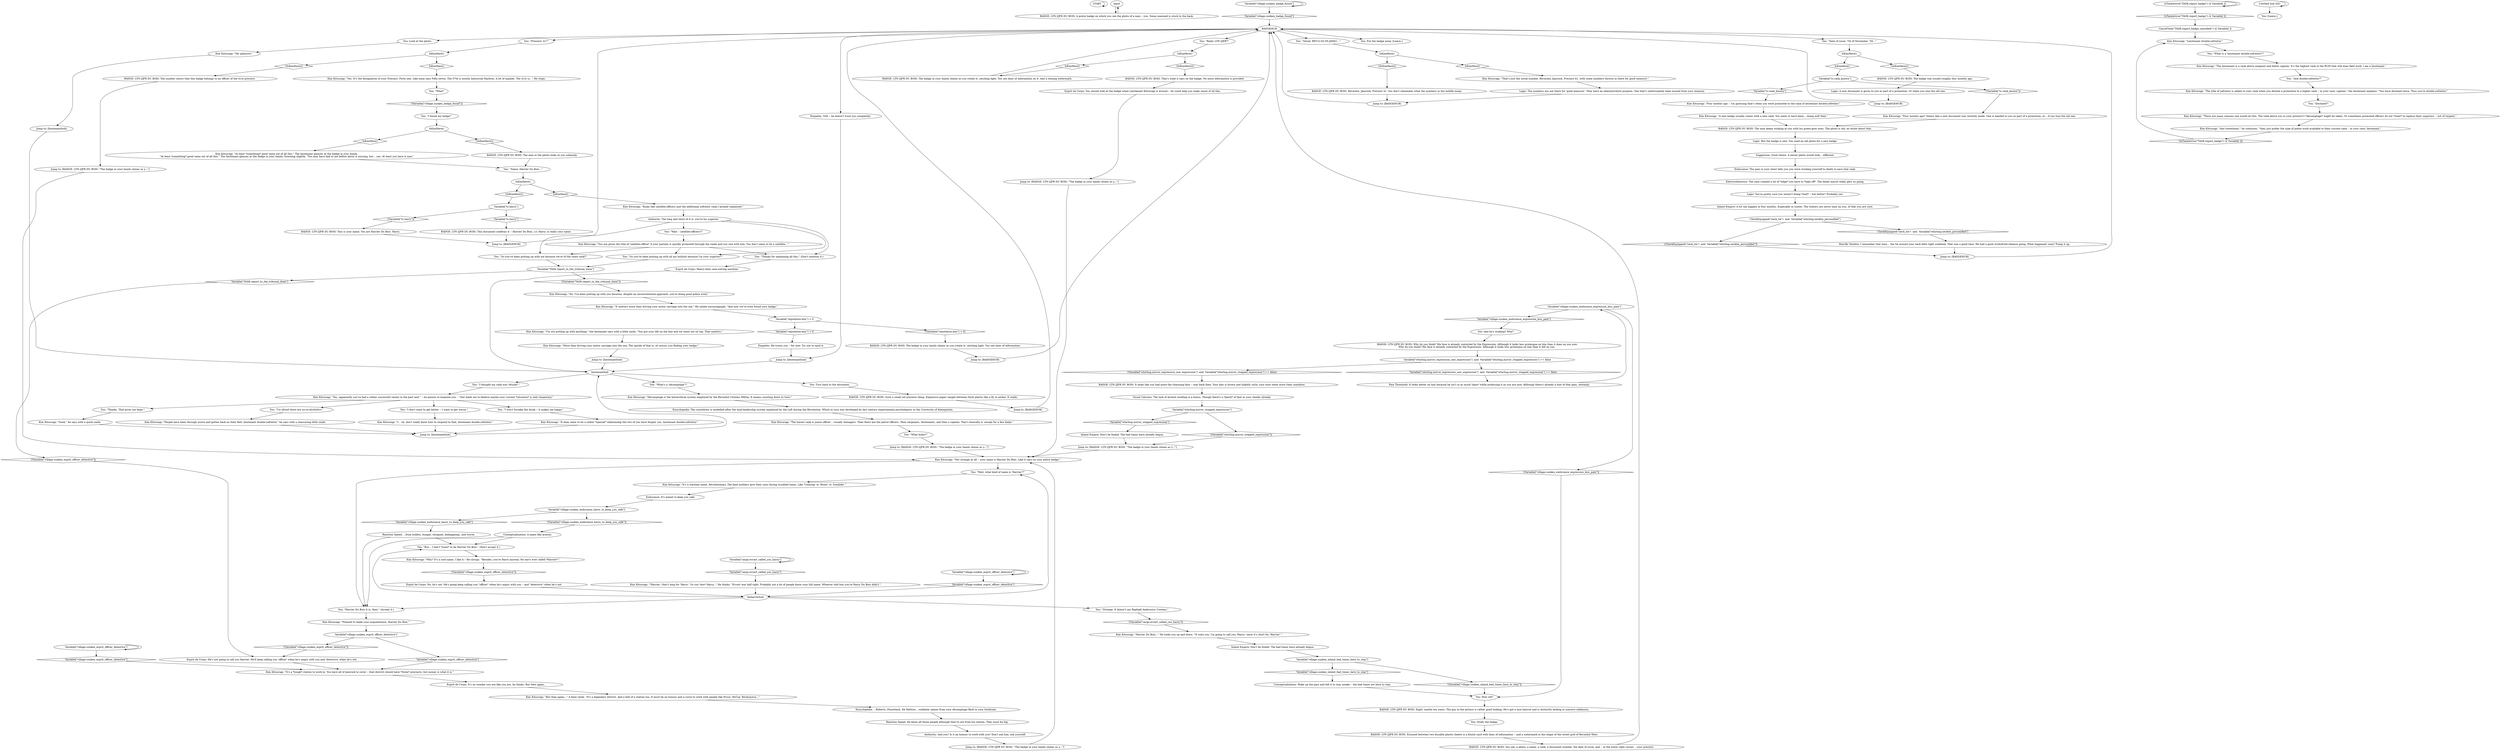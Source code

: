 # INVENTORY / BADGE
# Your lost badge.
# ==================================================
digraph G {
	  0 [label="START"];
	  1 [label="input"];
	  2 [label="Variable[\"village.sunken_badge_found\"]"];
	  3 [label="Variable[\"village.sunken_badge_found\"]", shape=diamond];
	  4 [label="!(Variable[\"village.sunken_badge_found\"])", shape=diamond];
	  5 [label="Kim Kitsuragi: \"It's a *tough* station to work in. You have all of Jamrock to cover -- that district should have *three* precincts, but money is what it is.\""];
	  6 [label="BADGE: LTN-2JFR DU BOIS: The badge in your hands shines as you rotate it, catching light. You see lines of information:"];
	  7 [label="Empathy: Still -- he doesn't trust you completely."];
	  8 [label="You: \"Name: Harrier Du Bois...\""];
	  9 [label="IsTaskActive(\"TASK.report_badge\")--[[ Variable[ ]]"];
	  10 [label="IsTaskActive(\"TASK.report_badge\")--[[ Variable[ ]]", shape=diamond];
	  11 [label="!(IsTaskActive(\"TASK.report_badge\")--[[ Variable[ ]])", shape=diamond];
	  12 [label="Esprit de Corps: Heavy-duty case-solving machine."];
	  13 [label="Kim Kitsuragi: \"My pleasure.\""];
	  14 [label="BADGE: LTN-2JFR DU BOIS: The man keeps winking at you with his green-grey eyes. The photo is old, no doubt about that."];
	  15 [label="Endurance: The pain in your chest tells you you were working yourself to death to earn that rank."];
	  16 [label="You: How old?"];
	  17 [label="Jump to: [BADGE: LTN-2JFR DU BOIS: \"The badge in your hands shines as y...\"]"];
	  18 [label="Kim Kitsuragi: \"Kinks like satellite-officers and the additional yefreitor rank I already explained.\""];
	  19 [label="Variable[\"cargo.evrart_called_you_harry\"]"];
	  20 [label="Variable[\"cargo.evrart_called_you_harry\"]", shape=diamond];
	  21 [label="!(Variable[\"cargo.evrart_called_you_harry\"])", shape=diamond];
	  22 [label="Kim Kitsuragi: \"Not strange at all -- your name is Harrier Du Bois. Like it says on your police badge.\""];
	  23 [label="BADGE: LTN-2JFR DU BOIS: The badge in your hands shines as you rotate it, catching light. You see lines of information on it. And a shining watermark."];
	  24 [label="Kim Kitsuragi: \"Lieutenant double-yefreitor.\""];
	  25 [label="Untitled hub (02)"];
	  26 [label="You: Study the badge."];
	  27 [label="You: And he's winking? Why?"];
	  28 [label="Inland Empire: Don't be fooled. The bad times have already begun."];
	  29 [label="Variable[\"village.sunken_esprit_officer_detective\"]"];
	  30 [label="Variable[\"village.sunken_esprit_officer_detective\"]", shape=diamond];
	  31 [label="!(Variable[\"village.sunken_esprit_officer_detective\"])", shape=diamond];
	  32 [label="Variable[\"village.sunken_esprit_officer_detective\"]"];
	  33 [label="Variable[\"village.sunken_esprit_officer_detective\"]", shape=diamond];
	  34 [label="!(Variable[\"village.sunken_esprit_officer_detective\"])", shape=diamond];
	  35 [label="Kim Kitsuragi: \"I'm not putting up with anything,\" the lieutenant says with a little smile. \"You put your life on the line and we came out on top. That matters.\""];
	  36 [label="BADGE: LTN-2JFR DU BOIS: This document confirms it -- Harrier Du Bois, i.e. Harry, is really your name."];
	  37 [label="You: \"Serial: REV12-62-05-JAM41...\""];
	  38 [label="You: Turn back to the document."];
	  39 [label="Jump to: [lieutenanthub]"];
	  40 [label="Visual Calculus: The lack of alcohol swelling is a bonus. Though there's a *pinch* of that in your cheeks already."];
	  41 [label="theharrerhub"];
	  42 [label="Kim Kitsuragi: \"It's a wartime name. Revolutionary. The kind mothers give their sons during troubled times. Like 'Undying' or 'Boxer' or 'Ironhide'.\""];
	  43 [label="Kim Kitsuragi: \"That's just the serial number. Revachol, Jamrock, Precinct 41, with some numbers thrown in there for good measure.\""];
	  44 [label="Jump to: [BADGE: LTN-2JFR DU BOIS: \"The badge in your hands shines as y...\"]"];
	  45 [label="Kim Kitsuragi: \"Yes, apparently you've had a rather successful career in the past and,\" -- he pauses to examine you -- \"this leads me to believe maybe your current *situation* is only temporary.\""];
	  46 [label="Variable[\"village.sunken_endurance_harry_to_keep_you_safe\"]"];
	  47 [label="Variable[\"village.sunken_endurance_harry_to_keep_you_safe\"]", shape=diamond];
	  48 [label="!(Variable[\"village.sunken_endurance_harry_to_keep_you_safe\"])", shape=diamond];
	  49 [label="Reaction Speed: ...from bullets, hunger, shrapnel, kidnappings, and worse."];
	  50 [label="Kim Kitsuragi: \"And sometimes,\" he continues, \"they just prefer the type of police work available to their current rank -- in your case, lieutenant.\""];
	  51 [label="Jump to: [BADGE: LTN-2JFR DU BOIS: \"The badge in your hands shines as y...\"]"];
	  52 [label="Jump to: [BADGEHUB]"];
	  53 [label="You: \"I thought my rank was *drunk*.\""];
	  54 [label="You: \"Harrier Du Bois it is, then.\" (Accept it.)"];
	  55 [label="CancelTask(\"TASK.report_badge_cancelled\")--[[ Variable[ ]]"];
	  56 [label="Jump to: [BADGEHUB]"];
	  57 [label="Horrific Necktie: I remember that time... the tie around your neck feels tight suddenly. That was a good time. We had a good work/drink balance going. What happened, man? Pump it up."];
	  58 [label="Conceptualization: Wake up the past and tell it to stay awake -- the bad times are here to stay."];
	  59 [label="You: \"Declined?\""];
	  60 [label="Jump to: [lieutenanthub]"];
	  61 [label="You: \"So you've been putting up with all my bullshit because I'm your superior?\""];
	  62 [label="Kim Kitsuragi: \"More than driving your motor carriage into the sea. The upside of that is, of course, you finding your badge.\""];
	  63 [label="BADGEHUB"];
	  64 [label="You: \"Rank: LTN-2JFR?\""];
	  65 [label="Kim Kitsuragi: \"Good,\" he says with a quick smile."];
	  66 [label="Kim Kitsuragi: \"Décomptage is the hierarchical system employed by the Revachol Citizens Militia. It means counting down to twos.\""];
	  67 [label="Kim Kitsuragi: \"Pleased to make your acquaintance, Harrier Du Bois.\""];
	  68 [label="Logic: But the badge is new. You used an old photo for a new badge."];
	  69 [label="Kim Kitsuragi: \"Four months ago? Seems like a new document was recently made. One is handed to you as part of a promotion, or... if you lose the old one."];
	  70 [label="You: \"I found my badge!\""];
	  71 [label="BADGE: LTN-2JFR DU BOIS: That's what it says on the badge. No more information is provided."];
	  72 [label="Kim Kitsuragi: \"Yes. It's the designation of your Precinct. Forty-one. Like mine says Fifty-seven. The 57th is mostly Industrial Harbour. A lot of asphalt. The 41st is...\" He stops."];
	  73 [label="You: \"Thanks. That gives me hope.\""];
	  74 [label="Kim Kitsuragi: \"A new badge usually comes with a new rank. You seem to have been... doing well then.\""];
	  75 [label="You: \"What kinks?\""];
	  76 [label="Jump to: [lieutenanthub]"];
	  77 [label="IsKimHere()"];
	  78 [label="IsKimHere()", shape=diamond];
	  79 [label="!(IsKimHere())", shape=diamond];
	  80 [label="Variable[\"tc.harry\"]"];
	  81 [label="Variable[\"tc.harry\"]", shape=diamond];
	  82 [label="!(Variable[\"tc.harry\"])", shape=diamond];
	  83 [label="Jump to: [BADGEHUB]"];
	  84 [label="Inland Empire: A lot can happen in four months. Especially in winter. The winters are never easy on you, of that you are sure."];
	  85 [label="Kim Kitsuragi: \"People have been through worse and gotten back on their feet, lieutenant double-yefreitor,\" he says with a reassuring little smile."];
	  86 [label="Kim Kitsuragi: \"I... uh, don't really know how to respond to that, lieutenant double-yefreitor.\""];
	  87 [label="BADGE: LTN-2JFR DU BOIS: Why do you think? His face is already contorted by the Expression. Although it looks less grotesque on him than it does on you now.\nWhy do you think? His face is already contorted by the Expression. Although it looks less grotesque on him than it did on you. "];
	  88 [label="Kim Kitsuragi: \"The lieutenant is a rank above sergeant and below captain. It's the highest rank in the RCM that still does field work. I am a lieutenant.\""];
	  89 [label="Encyclopedia: The countdown is modelled after the dual-leadership system employed by the Left during the Revolution. Which in turn was developed by last century experimental psychologists in the University of Koenigstein."];
	  90 [label="You: \"Wait -- satellite-officers?\""];
	  91 [label="Logic: The numbers are not there for 'good measure'. They have an administrative purpose. One that's unfortunately been erased from your memory."];
	  92 [label="You: \"Strange. It doesn't say Raphaël Ambrosius Costeau.\""];
	  93 [label="Jump to: [BADGE: LTN-2JFR DU BOIS: \"The badge in your hands shines as y...\"]"];
	  94 [label="You: \"What's a 'décomptage'?\""];
	  95 [label="Jump to: [BADGEHUB]"];
	  96 [label="Authority: The long and short of it is: you're his superior."];
	  97 [label="Logic: You're pretty sure you weren't doing *well* -- but better? Probably yes."];
	  98 [label="Esprit de Corps: He's not going to call you Harrier. He'll keep calling you 'officer' when he's angry with you and 'detective' when he's not."];
	  99 [label="Kim Kitsuragi: \"Harrier Du Bois...\" He looks you up and down. \"It suits you. I'm going to call you 'Harry,' since it's short for 'Harrier'.\""];
	  100 [label="You: \"I don't want to get better -- I want to get worse.\""];
	  101 [label="Kim Kitsuragi: \"Why? It's a cool name. I like it.\" He shrugs. \"Besides, you're Harry anyway. No one's ever called *Harrier*.\""];
	  102 [label="Electrochemistry: The case created a lot of *edge* you have to *take off*. The death march really gets us going."];
	  103 [label="CheckEquipped(\"neck_tie\")  and  Variable[\"whirling.necktie_personified\"]"];
	  104 [label="CheckEquipped(\"neck_tie\")  and  Variable[\"whirling.necktie_personified\"]", shape=diamond];
	  105 [label="!(CheckEquipped(\"neck_tie\")  and  Variable[\"whirling.necktie_personified\"])", shape=diamond];
	  106 [label="Esprit de Corps: It's no wonder you are like you are, he thinks. But then again..."];
	  107 [label="Encyclopedia: ...Roberts, Feuerbach, De Mettrie... suddenly names from your décomptage flash in your forebrain."];
	  108 [label="Esprit de Corps: No, he's not. He's going keep calling you \"officer\" when he's angry with you -- and \"detective\" when he's not."];
	  109 [label="Jump to: [BADGE: LTN-2JFR DU BOIS: \"The badge in your hands shines as y...\"]"];
	  110 [label="You: Put the badge away. [Leave.]"];
	  111 [label="Conceptualization: A name like armour."];
	  112 [label="Variable[\"tc.rank_known\"]"];
	  113 [label="Variable[\"tc.rank_known\"]", shape=diamond];
	  114 [label="!(Variable[\"tc.rank_known\"])", shape=diamond];
	  115 [label="Jump to: [BADGEHUB]"];
	  116 [label="BADGE: LTN-2JFR DU BOIS: The man in the photo looks at you solemnly."];
	  117 [label="You: \"Thanks for explaining all this.\" (Don't mention it.)"];
	  118 [label="BADGE: LTN-2JFR DU BOIS: Encased between two durable plastic sheets is a bluish card with lines of information -- and a watermark in the shape of the street grid of Revachol West."];
	  119 [label="You: \"Wait, what kind of name is 'Harrier'?\""];
	  120 [label="Logic: A new document is given to you as part of a promotion. Or when you lose the old one."];
	  121 [label="Kim Kitsuragi: \"There are many reasons one would do this. The rank above you in your precinct's *décomptage* might be taken. Or sometimes promoted officers do not *want* to replace their superiors -- out of respect.\""];
	  122 [label="Kim Kitsuragi: \"The lowest rank is junior officer -- usually teenagers. Then there are the patrol officers. Then sergeants, lieutenants, and then a captain. That's basically it, except for a few kinks.\""];
	  123 [label="Jump to: [BADGEHUB]"];
	  124 [label="IsKimHere()"];
	  125 [label="IsKimHere()", shape=diamond];
	  126 [label="!(IsKimHere())", shape=diamond];
	  127 [label="You: \"Precinct: 41?\""];
	  128 [label="IsKimHere()"];
	  129 [label="IsKimHere()", shape=diamond];
	  130 [label="!(IsKimHere())", shape=diamond];
	  131 [label="BADGE: LTN-2JFR DU BOIS: Such a small yet precious thing. Expensive paper caught between thick plastic like a fly in amber. It reads:"];
	  132 [label="Suggestion: Good choice. A newer photo would look... different."];
	  133 [label="Kim Kitsuragi: \"But then again...\" A faint smile. \"It's a legendary district. And a hell of a station too. It must be an honour and a curse to work with people like Pryce, McCoy, Berdyayeva...\""];
	  134 [label="Kim Kitsuragi: \"At least *something* good came out of all this.\" The lieutenant glances at the badge in your hands.\n\"At least *something* good came out of all this.\" The lieutenant glances at the badge in your hands, frowning slightly. \"You may have lied to me before about it missing, but... yes. At least you have it now.\""];
	  135 [label="Variable[\"village.sunken_endurance_expression_less_pain\"]"];
	  136 [label="Variable[\"village.sunken_endurance_expression_less_pain\"]", shape=diamond];
	  137 [label="!(Variable[\"village.sunken_endurance_expression_less_pain\"])", shape=diamond];
	  138 [label="Variable[\"village.sunken_inland_bad_times_here_to_stay\"]"];
	  139 [label="Variable[\"village.sunken_inland_bad_times_here_to_stay\"]", shape=diamond];
	  140 [label="!(Variable[\"village.sunken_inland_bad_times_here_to_stay\"])", shape=diamond];
	  141 [label="Kim Kitsuragi: \"You are given the title of 'satellite-officer' if your partner is quickly promoted through the ranks and you rise with him. You don't seem to be a satellite...\""];
	  142 [label="Kim Kitsuragi: \"'Harrier,' that's long for 'Harry'. So you *are* Harry...\" He thinks. \"Evrart was half right. Probably not a lot of people know your full name. Whoever told him you're Harry Du Bois didn't.\""];
	  143 [label="You: \"I'm afraid there are no ex-alcoholics.\""];
	  144 [label="Kim Kitsuragi: \"It does seem to be a rather *special* relationship the two of you have forged, yes, lieutenant double-yefreitor.\""];
	  145 [label="You: \"But... I don't *want* to be Harrier Du Bois.\" (Don't accept it.)"];
	  146 [label="BADGE: LTN-2JFR DU BOIS: A police badge on which you see the photo of a man -- you. Some seaweed is stuck to the back."];
	  147 [label="You: [Leave.]"];
	  148 [label="BADGE: LTN-2JFR DU BOIS: You see: a photo, a name, a rank, a document number, the date of issue, and -- in the lower right corner -- your precinct."];
	  149 [label="Pain Threshold: It looks better on him because he isn't in as much *pain* while producing it as you are now. Although there's already a hint of that pain, certainly."];
	  150 [label="Endurance: It's meant to keep you safe."];
	  151 [label="You: \"What is a 'lieutenant double-yefreitor?'\""];
	  152 [label="You: \"So you've been putting up with me because we're of the same rank?\""];
	  153 [label="Jump to: [lieutenanthub]"];
	  154 [label="BADGE: LTN-2JFR DU BOIS: This is your name. You are Harrier Du Bois. Harry."];
	  155 [label="Esprit de Corps: You should look at the badge when Lieutenant Kitsuragi is around -- he could help you make sense of all this."];
	  156 [label="BADGE: LTN-2JFR DU BOIS: The number shows that this badge belongs to an officer of the 41st precinct."];
	  157 [label="IsKimHere()"];
	  158 [label="IsKimHere()", shape=diamond];
	  159 [label="!(IsKimHere())", shape=diamond];
	  160 [label="lieutenanthub"];
	  161 [label="You: \"I won't forsake the drink -- it makes me happy.\""];
	  162 [label="Variable[\"reputation.kim\"] > 0"];
	  163 [label="Variable[\"reputation.kim\"] > 0", shape=diamond];
	  164 [label="!(Variable[\"reputation.kim\"] > 0)", shape=diamond];
	  165 [label="You: \"What?"];
	  166 [label="Reaction Speed: He knew all those people although they're not from his station. They must be big."];
	  167 [label="BADGE: LTN-2JFR DU BOIS: Eight, maybe ten years. The guy in the picture is rather good looking. He's got a nice haircut and is distinctly lacking in massive sideburns."];
	  168 [label="Variable[\"village.sunken_esprit_officer_detective\"]"];
	  169 [label="Variable[\"village.sunken_esprit_officer_detective\"]", shape=diamond];
	  170 [label="!(Variable[\"village.sunken_esprit_officer_detective\"])", shape=diamond];
	  171 [label="Variable[\"TASK.report_to_the_tribunal_done\"]"];
	  172 [label="Variable[\"TASK.report_to_the_tribunal_done\"]", shape=diamond];
	  173 [label="!(Variable[\"TASK.report_to_the_tribunal_done\"])", shape=diamond];
	  174 [label="Kim Kitsuragi: \"It matters more than driving your motor carriage into the sea.\" He smiles encouragingly. \"And now we've even found your badge.\""];
	  175 [label="BADGE: LTN-2JFR DU BOIS: Revachol, Jamrock, Precinct 41. You don't remember what the numbers in the middle mean."];
	  176 [label="Variable[\"whirling.mirror_stopped_expression\"]"];
	  177 [label="Variable[\"whirling.mirror_stopped_expression\"]", shape=diamond];
	  178 [label="!(Variable[\"whirling.mirror_stopped_expression\"])", shape=diamond];
	  179 [label="Inland Empire: Don't be fooled. The bad times have already begun."];
	  180 [label="Empathy: He trusts you -- for now. Try not to spoil it."];
	  181 [label="You: \"And double-yefreitor?\""];
	  182 [label="Kim Kitsuragi: \"No. I've been putting up with you because, despite an unconventional approach, you're doing good police work.\""];
	  183 [label="Kim Kitsuragi: \"Four months ago -- I'm guessing that's when you were promoted to the rank of lieutenant double-yefreitor.\""];
	  184 [label="Authority: And you? Is it an honour to work with you? Don't ask him, ask yourself."];
	  185 [label="IsKimHere()"];
	  186 [label="IsKimHere()", shape=diamond];
	  187 [label="!(IsKimHere())", shape=diamond];
	  188 [label="Kim Kitsuragi: \"The title of yefreitor is added to your rank when you decline a promotion to a higher rank -- in your case, captain,\" the lieutenant explains. \"You have declined twice. Thus you're double-yefreitor.\""];
	  189 [label="You: Look at the photo."];
	  190 [label="You: \"Date of issue: 7th of November, '50...\""];
	  191 [label="IsKimHere()"];
	  192 [label="IsKimHere()", shape=diamond];
	  193 [label="!(IsKimHere())", shape=diamond];
	  194 [label="Variable[\"whirling.mirror_expression_saw_expression\"]  and  Variable[\"whirling.mirror_stopped_expression\"] == false"];
	  195 [label="Variable[\"whirling.mirror_expression_saw_expression\"]  and  Variable[\"whirling.mirror_stopped_expression\"] == false", shape=diamond];
	  196 [label="!(Variable[\"whirling.mirror_expression_saw_expression\"]  and  Variable[\"whirling.mirror_stopped_expression\"] == false)", shape=diamond];
	  197 [label="BADGE: LTN-2JFR DU BOIS: It looks like you had quite the charming face -- way back then. Your hair is brown and slightly curly, your eyes seem more clear somehow."];
	  198 [label="BADGE: LTN-2JFR DU BOIS: The badge was issued roughly four months ago."];
	  0 -> 0
	  1 -> 146
	  2 -> 2
	  2 -> 3
	  3 -> 63
	  4 -> 70
	  5 -> 106
	  6 -> 56
	  7 -> 76
	  8 -> 191
	  9 -> 9
	  9 -> 10
	  10 -> 55
	  11 -> 24
	  12 -> 160
	  13 -> 60
	  14 -> 68
	  15 -> 102
	  16 -> 167
	  17 -> 22
	  18 -> 96
	  19 -> 19
	  19 -> 20
	  20 -> 142
	  21 -> 99
	  22 -> 54
	  22 -> 119
	  23 -> 63
	  24 -> 151
	  25 -> 25
	  25 -> 147
	  26 -> 118
	  27 -> 87
	  28 -> 138
	  29 -> 29
	  29 -> 30
	  30 -> 41
	  31 -> 108
	  32 -> 32
	  32 -> 33
	  33 -> 5
	  34 -> 98
	  35 -> 62
	  36 -> 83
	  37 -> 157
	  38 -> 131
	  39 -> 160
	  40 -> 176
	  41 -> 145
	  41 -> 92
	  41 -> 54
	  41 -> 119
	  42 -> 150
	  43 -> 91
	  44 -> 22
	  45 -> 73
	  45 -> 161
	  45 -> 100
	  45 -> 143
	  46 -> 48
	  46 -> 47
	  47 -> 49
	  48 -> 111
	  49 -> 145
	  49 -> 54
	  50 -> 11
	  51 -> 22
	  52 -> 63
	  53 -> 45
	  54 -> 67
	  55 -> 24
	  56 -> 63
	  57 -> 115
	  58 -> 16
	  59 -> 121
	  60 -> 160
	  61 -> 171
	  62 -> 153
	  63 -> 64
	  63 -> 37
	  63 -> 7
	  63 -> 110
	  63 -> 189
	  63 -> 190
	  63 -> 127
	  64 -> 124
	  65 -> 39
	  66 -> 89
	  67 -> 168
	  68 -> 132
	  69 -> 14
	  70 -> 185
	  71 -> 155
	  72 -> 165
	  73 -> 65
	  74 -> 14
	  75 -> 17
	  76 -> 160
	  77 -> 78
	  77 -> 79
	  78 -> 112
	  79 -> 198
	  80 -> 81
	  80 -> 82
	  81 -> 36
	  82 -> 154
	  83 -> 63
	  84 -> 103
	  85 -> 39
	  86 -> 39
	  87 -> 194
	  88 -> 181
	  89 -> 122
	  90 -> 141
	  91 -> 52
	  92 -> 21
	  93 -> 22
	  94 -> 66
	  95 -> 63
	  96 -> 152
	  96 -> 90
	  96 -> 117
	  96 -> 61
	  97 -> 84
	  98 -> 5
	  99 -> 28
	  100 -> 86
	  101 -> 31
	  102 -> 97
	  103 -> 104
	  103 -> 105
	  104 -> 57
	  105 -> 115
	  106 -> 133
	  107 -> 166
	  108 -> 41
	  109 -> 22
	  111 -> 145
	  111 -> 54
	  112 -> 113
	  112 -> 114
	  113 -> 183
	  114 -> 69
	  115 -> 63
	  116 -> 8
	  117 -> 12
	  118 -> 148
	  119 -> 42
	  120 -> 123
	  121 -> 50
	  122 -> 75
	  123 -> 63
	  124 -> 125
	  124 -> 126
	  125 -> 23
	  126 -> 71
	  127 -> 128
	  128 -> 129
	  128 -> 130
	  129 -> 72
	  130 -> 156
	  131 -> 95
	  132 -> 15
	  133 -> 107
	  134 -> 8
	  135 -> 136
	  135 -> 137
	  136 -> 27
	  137 -> 16
	  138 -> 139
	  138 -> 140
	  139 -> 58
	  140 -> 16
	  141 -> 152
	  141 -> 117
	  141 -> 61
	  142 -> 41
	  143 -> 85
	  144 -> 39
	  145 -> 101
	  146 -> 1
	  148 -> 63
	  149 -> 135
	  150 -> 46
	  151 -> 88
	  152 -> 171
	  153 -> 160
	  154 -> 83
	  155 -> 93
	  156 -> 51
	  157 -> 158
	  157 -> 159
	  158 -> 43
	  159 -> 175
	  160 -> 38
	  160 -> 53
	  160 -> 94
	  161 -> 144
	  162 -> 163
	  162 -> 164
	  163 -> 180
	  164 -> 6
	  165 -> 4
	  166 -> 184
	  167 -> 26
	  168 -> 169
	  168 -> 170
	  169 -> 5
	  170 -> 98
	  171 -> 172
	  171 -> 173
	  172 -> 34
	  173 -> 182
	  174 -> 162
	  175 -> 52
	  176 -> 177
	  176 -> 178
	  177 -> 179
	  178 -> 44
	  179 -> 44
	  180 -> 76
	  181 -> 188
	  182 -> 174
	  183 -> 74
	  184 -> 109
	  185 -> 186
	  185 -> 187
	  186 -> 134
	  187 -> 116
	  188 -> 59
	  189 -> 13
	  190 -> 77
	  191 -> 192
	  191 -> 193
	  192 -> 18
	  193 -> 80
	  194 -> 195
	  194 -> 196
	  195 -> 149
	  196 -> 197
	  197 -> 40
	  198 -> 120
}

